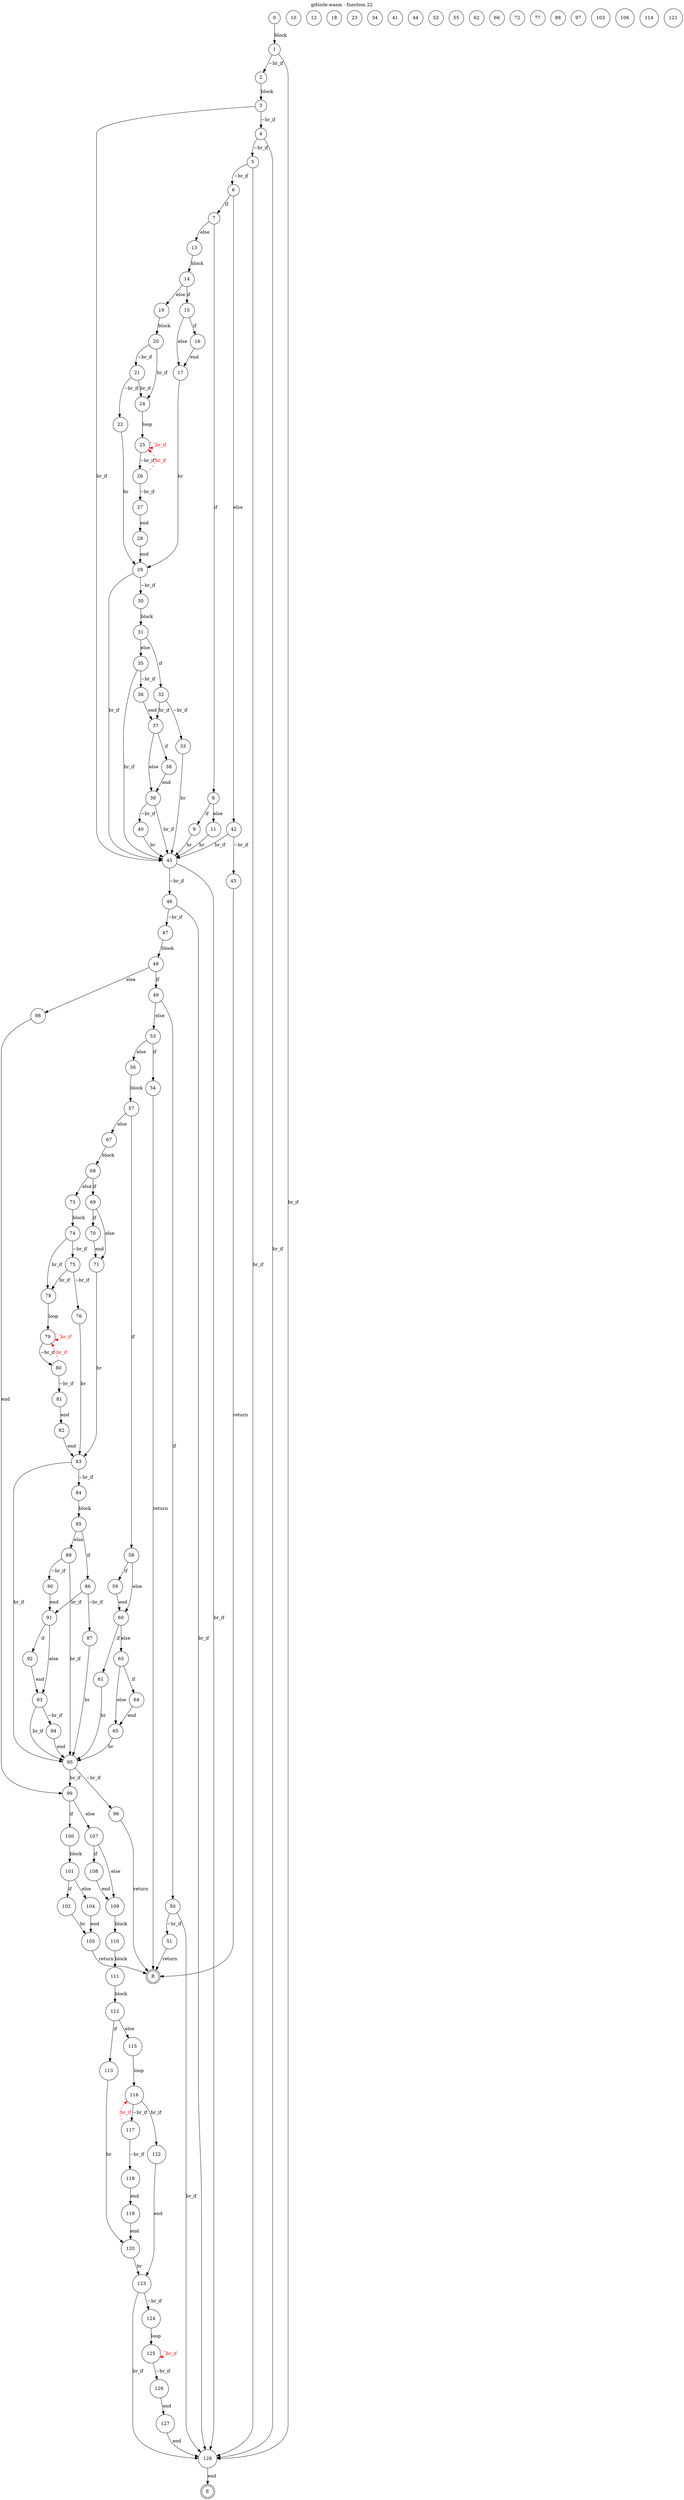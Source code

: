 digraph finite_state_machine {
    label = "gifsicle.wasm - function 22"
    labelloc =  t
    labelfontsize = 16
    labelfontcolor = black
    labelfontname = "Helvetica"
    node [shape = doublecircle]; E R ;
node [shape=circle, fontcolor=black, style="", label="0"]0
node [shape=circle, fontcolor=black, style="", label="1"]1
node [shape=circle, fontcolor=black, style="", label="2"]2
node [shape=circle, fontcolor=black, style="", label="3"]3
node [shape=circle, fontcolor=black, style="", label="4"]4
node [shape=circle, fontcolor=black, style="", label="5"]5
node [shape=circle, fontcolor=black, style="", label="6"]6
node [shape=circle, fontcolor=black, style="", label="7"]7
node [shape=circle, fontcolor=black, style="", label="8"]8
node [shape=circle, fontcolor=black, style="", label="9"]9
node [shape=circle, fontcolor=black, style="", label="10"]10
node [shape=circle, fontcolor=black, style="", label="11"]11
node [shape=circle, fontcolor=black, style="", label="12"]12
node [shape=circle, fontcolor=black, style="", label="13"]13
node [shape=circle, fontcolor=black, style="", label="14"]14
node [shape=circle, fontcolor=black, style="", label="15"]15
node [shape=circle, fontcolor=black, style="", label="16"]16
node [shape=circle, fontcolor=black, style="", label="17"]17
node [shape=circle, fontcolor=black, style="", label="18"]18
node [shape=circle, fontcolor=black, style="", label="19"]19
node [shape=circle, fontcolor=black, style="", label="20"]20
node [shape=circle, fontcolor=black, style="", label="21"]21
node [shape=circle, fontcolor=black, style="", label="22"]22
node [shape=circle, fontcolor=black, style="", label="23"]23
node [shape=circle, fontcolor=black, style="", label="24"]24
node [shape=circle, fontcolor=black, style="", label="25"]25
node [shape=circle, fontcolor=black, style="", label="26"]26
node [shape=circle, fontcolor=black, style="", label="27"]27
node [shape=circle, fontcolor=black, style="", label="28"]28
node [shape=circle, fontcolor=black, style="", label="29"]29
node [shape=circle, fontcolor=black, style="", label="30"]30
node [shape=circle, fontcolor=black, style="", label="31"]31
node [shape=circle, fontcolor=black, style="", label="32"]32
node [shape=circle, fontcolor=black, style="", label="33"]33
node [shape=circle, fontcolor=black, style="", label="34"]34
node [shape=circle, fontcolor=black, style="", label="35"]35
node [shape=circle, fontcolor=black, style="", label="36"]36
node [shape=circle, fontcolor=black, style="", label="37"]37
node [shape=circle, fontcolor=black, style="", label="38"]38
node [shape=circle, fontcolor=black, style="", label="39"]39
node [shape=circle, fontcolor=black, style="", label="40"]40
node [shape=circle, fontcolor=black, style="", label="41"]41
node [shape=circle, fontcolor=black, style="", label="42"]42
node [shape=circle, fontcolor=black, style="", label="43"]43
node [shape=circle, fontcolor=black, style="", label="44"]44
node [shape=circle, fontcolor=black, style="", label="45"]45
node [shape=circle, fontcolor=black, style="", label="46"]46
node [shape=circle, fontcolor=black, style="", label="47"]47
node [shape=circle, fontcolor=black, style="", label="48"]48
node [shape=circle, fontcolor=black, style="", label="49"]49
node [shape=circle, fontcolor=black, style="", label="50"]50
node [shape=circle, fontcolor=black, style="", label="51"]51
node [shape=circle, fontcolor=black, style="", label="52"]52
node [shape=circle, fontcolor=black, style="", label="53"]53
node [shape=circle, fontcolor=black, style="", label="54"]54
node [shape=circle, fontcolor=black, style="", label="55"]55
node [shape=circle, fontcolor=black, style="", label="56"]56
node [shape=circle, fontcolor=black, style="", label="57"]57
node [shape=circle, fontcolor=black, style="", label="58"]58
node [shape=circle, fontcolor=black, style="", label="59"]59
node [shape=circle, fontcolor=black, style="", label="60"]60
node [shape=circle, fontcolor=black, style="", label="61"]61
node [shape=circle, fontcolor=black, style="", label="62"]62
node [shape=circle, fontcolor=black, style="", label="63"]63
node [shape=circle, fontcolor=black, style="", label="64"]64
node [shape=circle, fontcolor=black, style="", label="65"]65
node [shape=circle, fontcolor=black, style="", label="66"]66
node [shape=circle, fontcolor=black, style="", label="67"]67
node [shape=circle, fontcolor=black, style="", label="68"]68
node [shape=circle, fontcolor=black, style="", label="69"]69
node [shape=circle, fontcolor=black, style="", label="70"]70
node [shape=circle, fontcolor=black, style="", label="71"]71
node [shape=circle, fontcolor=black, style="", label="72"]72
node [shape=circle, fontcolor=black, style="", label="73"]73
node [shape=circle, fontcolor=black, style="", label="74"]74
node [shape=circle, fontcolor=black, style="", label="75"]75
node [shape=circle, fontcolor=black, style="", label="76"]76
node [shape=circle, fontcolor=black, style="", label="77"]77
node [shape=circle, fontcolor=black, style="", label="78"]78
node [shape=circle, fontcolor=black, style="", label="79"]79
node [shape=circle, fontcolor=black, style="", label="80"]80
node [shape=circle, fontcolor=black, style="", label="81"]81
node [shape=circle, fontcolor=black, style="", label="82"]82
node [shape=circle, fontcolor=black, style="", label="83"]83
node [shape=circle, fontcolor=black, style="", label="84"]84
node [shape=circle, fontcolor=black, style="", label="85"]85
node [shape=circle, fontcolor=black, style="", label="86"]86
node [shape=circle, fontcolor=black, style="", label="87"]87
node [shape=circle, fontcolor=black, style="", label="88"]88
node [shape=circle, fontcolor=black, style="", label="89"]89
node [shape=circle, fontcolor=black, style="", label="90"]90
node [shape=circle, fontcolor=black, style="", label="91"]91
node [shape=circle, fontcolor=black, style="", label="92"]92
node [shape=circle, fontcolor=black, style="", label="93"]93
node [shape=circle, fontcolor=black, style="", label="94"]94
node [shape=circle, fontcolor=black, style="", label="95"]95
node [shape=circle, fontcolor=black, style="", label="96"]96
node [shape=circle, fontcolor=black, style="", label="97"]97
node [shape=circle, fontcolor=black, style="", label="98"]98
node [shape=circle, fontcolor=black, style="", label="99"]99
node [shape=circle, fontcolor=black, style="", label="100"]100
node [shape=circle, fontcolor=black, style="", label="101"]101
node [shape=circle, fontcolor=black, style="", label="102"]102
node [shape=circle, fontcolor=black, style="", label="103"]103
node [shape=circle, fontcolor=black, style="", label="104"]104
node [shape=circle, fontcolor=black, style="", label="105"]105
node [shape=circle, fontcolor=black, style="", label="106"]106
node [shape=circle, fontcolor=black, style="", label="107"]107
node [shape=circle, fontcolor=black, style="", label="108"]108
node [shape=circle, fontcolor=black, style="", label="109"]109
node [shape=circle, fontcolor=black, style="", label="110"]110
node [shape=circle, fontcolor=black, style="", label="111"]111
node [shape=circle, fontcolor=black, style="", label="112"]112
node [shape=circle, fontcolor=black, style="", label="113"]113
node [shape=circle, fontcolor=black, style="", label="114"]114
node [shape=circle, fontcolor=black, style="", label="115"]115
node [shape=circle, fontcolor=black, style="", label="116"]116
node [shape=circle, fontcolor=black, style="", label="117"]117
node [shape=circle, fontcolor=black, style="", label="118"]118
node [shape=circle, fontcolor=black, style="", label="119"]119
node [shape=circle, fontcolor=black, style="", label="120"]120
node [shape=circle, fontcolor=black, style="", label="121"]121
node [shape=circle, fontcolor=black, style="", label="122"]122
node [shape=circle, fontcolor=black, style="", label="123"]123
node [shape=circle, fontcolor=black, style="", label="124"]124
node [shape=circle, fontcolor=black, style="", label="125"]125
node [shape=circle, fontcolor=black, style="", label="126"]126
node [shape=circle, fontcolor=black, style="", label="127"]127
node [shape=circle, fontcolor=black, style="", label="128"]128
node [shape=circle, fontcolor=black, style="", label="E"]E
node [shape=circle, fontcolor=black, style="", label="R"]R
    0 -> 1[label="block"];
    1 -> 2[label="~br_if"];
    1 -> 128[label="br_if"];
    2 -> 3[label="block"];
    3 -> 4[label="~br_if"];
    3 -> 45[label="br_if"];
    4 -> 5[label="~br_if"];
    4 -> 128[label="br_if"];
    5 -> 6[label="~br_if"];
    5 -> 128[label="br_if"];
    6 -> 7[label="if"];
    6 -> 42[label="else"];
    7 -> 8[label="if"];
    7 -> 13[label="else"];
    8 -> 9[label="if"];
    8 -> 11[label="else"];
    9 -> 45[label="br"];
    11 -> 45[label="br"];
    13 -> 14[label="block"];
    14 -> 15[label="if"];
    14 -> 19[label="else"];
    15 -> 16[label="if"];
    15 -> 17[label="else"];
    16 -> 17[label="end"];
    17 -> 29[label="br"];
    19 -> 20[label="block"];
    20 -> 21[label="~br_if"];
    20 -> 24[label="br_if"];
    21 -> 22[label="~br_if"];
    21 -> 24[label="br_if"];
    22 -> 29[label="br"];
    24 -> 25[label="loop"];
    25 -> 26[label="~br_if"];
    25 -> 25[style="dashed" color="red" fontcolor="red" label="br_if"];
    26 -> 27[label="~br_if"];
    26 -> 25[style="dashed" color="red" fontcolor="red" label="br_if"];
    27 -> 28[label="end"];
    28 -> 29[label="end"];
    29 -> 30[label="~br_if"];
    29 -> 45[label="br_if"];
    30 -> 31[label="block"];
    31 -> 32[label="if"];
    31 -> 35[label="else"];
    32 -> 33[label="~br_if"];
    32 -> 37[label="br_if"];
    33 -> 45[label="br"];
    35 -> 36[label="~br_if"];
    35 -> 45[label="br_if"];
    36 -> 37[label="end"];
    37 -> 38[label="if"];
    37 -> 39[label="else"];
    38 -> 39[label="end"];
    39 -> 40[label="~br_if"];
    39 -> 45[label="br_if"];
    40 -> 45[label="br"];
    42 -> 43[label="~br_if"];
    42 -> 45[label="br_if"];
    43 -> R[label="return"];
    45 -> 46[label="~br_if"];
    45 -> 128[label="br_if"];
    46 -> 47[label="~br_if"];
    46 -> 128[label="br_if"];
    47 -> 48[label="block"];
    48 -> 49[label="if"];
    48 -> 98[label="else"];
    49 -> 50[label="if"];
    49 -> 53[label="else"];
    50 -> 51[label="~br_if"];
    50 -> 128[label="br_if"];
    51 -> R[label="return"];
    53 -> 54[label="if"];
    53 -> 56[label="else"];
    54 -> R[label="return"];
    56 -> 57[label="block"];
    57 -> 58[label="if"];
    57 -> 67[label="else"];
    58 -> 59[label="if"];
    58 -> 60[label="else"];
    59 -> 60[label="end"];
    60 -> 61[label="if"];
    60 -> 63[label="else"];
    61 -> 95[label="br"];
    63 -> 64[label="if"];
    63 -> 65[label="else"];
    64 -> 65[label="end"];
    65 -> 95[label="br"];
    67 -> 68[label="block"];
    68 -> 69[label="if"];
    68 -> 73[label="else"];
    69 -> 70[label="if"];
    69 -> 71[label="else"];
    70 -> 71[label="end"];
    71 -> 83[label="br"];
    73 -> 74[label="block"];
    74 -> 75[label="~br_if"];
    74 -> 78[label="br_if"];
    75 -> 76[label="~br_if"];
    75 -> 78[label="br_if"];
    76 -> 83[label="br"];
    78 -> 79[label="loop"];
    79 -> 80[label="~br_if"];
    79 -> 79[style="dashed" color="red" fontcolor="red" label="br_if"];
    80 -> 81[label="~br_if"];
    80 -> 79[style="dashed" color="red" fontcolor="red" label="br_if"];
    81 -> 82[label="end"];
    82 -> 83[label="end"];
    83 -> 84[label="~br_if"];
    83 -> 95[label="br_if"];
    84 -> 85[label="block"];
    85 -> 86[label="if"];
    85 -> 89[label="else"];
    86 -> 87[label="~br_if"];
    86 -> 91[label="br_if"];
    87 -> 95[label="br"];
    89 -> 90[label="~br_if"];
    89 -> 95[label="br_if"];
    90 -> 91[label="end"];
    91 -> 92[label="if"];
    91 -> 93[label="else"];
    92 -> 93[label="end"];
    93 -> 94[label="~br_if"];
    93 -> 95[label="br_if"];
    94 -> 95[label="end"];
    95 -> 96[label="~br_if"];
    95 -> 99[label="br_if"];
    96 -> R[label="return"];
    98 -> 99[label="end"];
    99 -> 100[label="if"];
    99 -> 107[label="else"];
    100 -> 101[label="block"];
    101 -> 102[label="if"];
    101 -> 104[label="else"];
    102 -> 105[label="br"];
    104 -> 105[label="end"];
    105 -> R[label="return"];
    107 -> 108[label="if"];
    107 -> 109[label="else"];
    108 -> 109[label="end"];
    109 -> 110[label="block"];
    110 -> 111[label="block"];
    111 -> 112[label="block"];
    112 -> 113[label="if"];
    112 -> 115[label="else"];
    113 -> 120[label="br"];
    115 -> 116[label="loop"];
    116 -> 117[label="~br_if"];
    116 -> 122[label="br_if"];
    117 -> 118[label="~br_if"];
    117 -> 116[style="dashed" color="red" fontcolor="red" label="br_if"];
    118 -> 119[label="end"];
    119 -> 120[label="end"];
    120 -> 123[label="br"];
    122 -> 123[label="end"];
    123 -> 124[label="~br_if"];
    123 -> 128[label="br_if"];
    124 -> 125[label="loop"];
    125 -> 126[label="~br_if"];
    125 -> 125[style="dashed" color="red" fontcolor="red" label="br_if"];
    126 -> 127[label="end"];
    127 -> 128[label="end"];
    128 -> E[label="end"];
}

